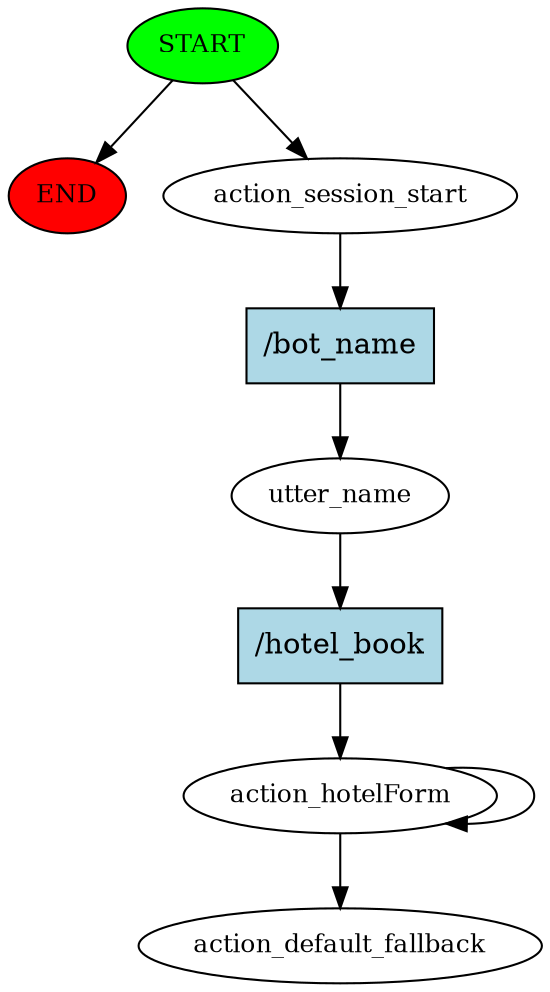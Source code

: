 digraph  {
0 [class="start active", fillcolor=green, fontsize=12, label=START, style=filled];
"-1" [class=end, fillcolor=red, fontsize=12, label=END, style=filled];
1 [class=active, fontsize=12, label=action_session_start];
2 [class=active, fontsize=12, label=utter_name];
3 [class=active, fontsize=12, label=action_hotelForm];
5 [class="dashed active", fontsize=12, label=action_default_fallback];
6 [class="intent active", fillcolor=lightblue, label="/bot_name", shape=rect, style=filled];
7 [class="intent active", fillcolor=lightblue, label="/hotel_book", shape=rect, style=filled];
0 -> "-1"  [class="", key=NONE, label=""];
0 -> 1  [class=active, key=NONE, label=""];
1 -> 6  [class=active, key=0];
2 -> 7  [class=active, key=0];
3 -> 5  [class=active, key=NONE, label=""];
3 -> 3  [class=active, key=NONE, label=""];
6 -> 2  [class=active, key=0];
7 -> 3  [class=active, key=0];
}
